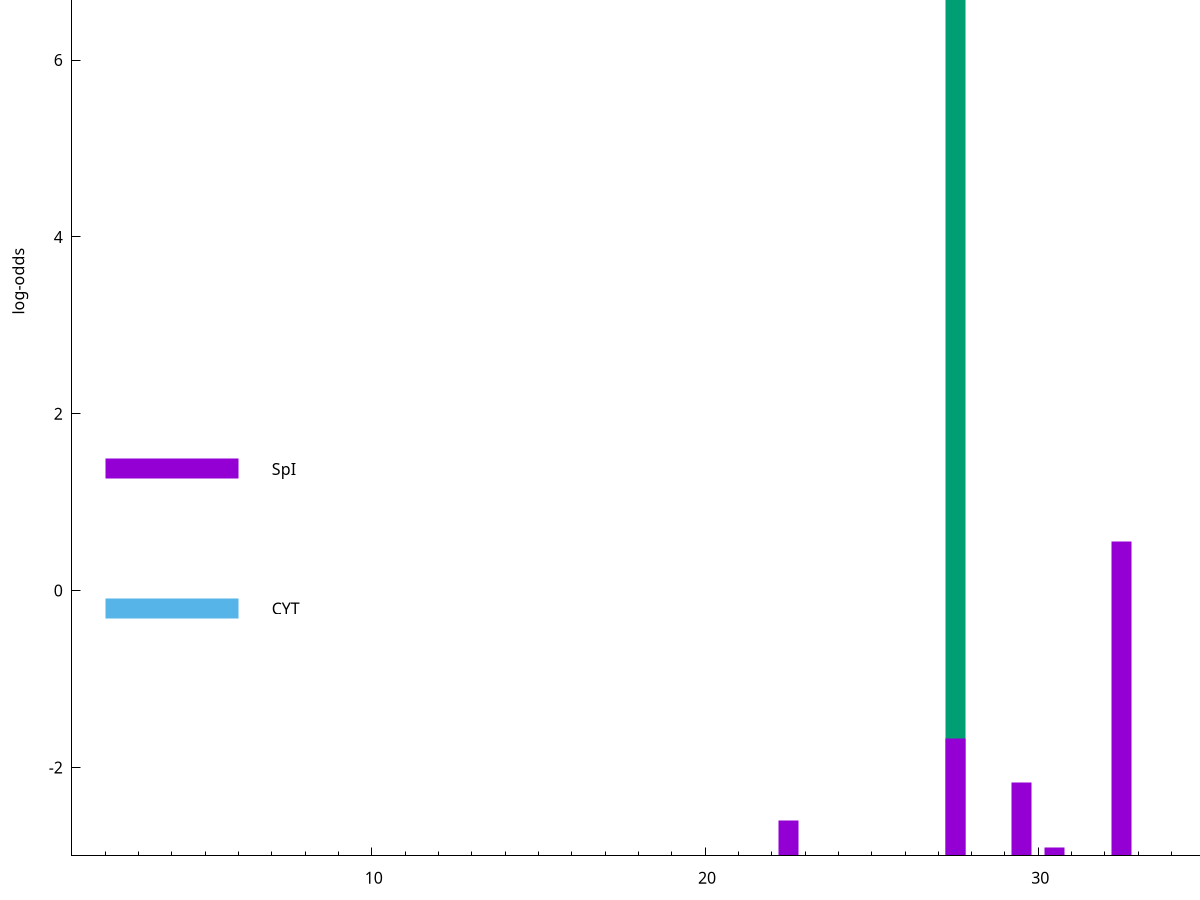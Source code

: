 set title "LipoP predictions for SRR5666452.gff"
set size 2., 1.4
set xrange [1:70] 
set mxtics 10
set yrange [-3:10]
set y2range [0:13]
set ylabel "log-odds"
set term postscript eps color solid "Helvetica" 30
set output "SRR5666452.gff.eps"
set arrow from 2,7.25085 to 6,7.25085 nohead lt 2 lw 20
set label "SpII" at 7,7.25085
set arrow from 2,1.37591 to 6,1.37591 nohead lt 1 lw 20
set label "SpI" at 7,1.37591
set arrow from 2,-0.200913 to 6,-0.200913 nohead lt 3 lw 20
set label "CYT" at 7,-0.200913
set arrow from 2,7.25085 to 6,7.25085 nohead lt 2 lw 20
set label "SpII" at 7,7.25085
# NOTE: The scores below are the log-odds scores with the threshold
# NOTE: subtracted (a hack to make gnuplot make the histogram all
# NOTE: look nice).
plot "-" axes x1y2 title "" with impulses lt 2 lw 20, "-" axes x1y2 title "" with impulses lt 1 lw 20
27.500000 10.250520
e
32.500000 3.553254
27.500000 1.324690
29.500000 0.827110
22.500000 0.397950
30.500000 0.094800
e
exit

